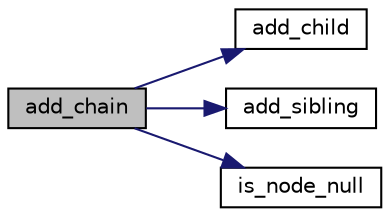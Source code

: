 digraph "add_chain"
{
 // LATEX_PDF_SIZE
  edge [fontname="Helvetica",fontsize="10",labelfontname="Helvetica",labelfontsize="10"];
  node [fontname="Helvetica",fontsize="10",shape=record];
  rankdir="LR";
  Node1 [label="add_chain",height=0.2,width=0.4,color="black", fillcolor="grey75", style="filled", fontcolor="black",tooltip="Adds a chain of nodes to the given parent node. This function will add the first non-NULL node as the..."];
  Node1 -> Node2 [color="midnightblue",fontsize="10",style="solid",fontname="Helvetica"];
  Node2 [label="add_child",height=0.2,width=0.4,color="black", fillcolor="white", style="filled",URL="$d0/d94/lcrs_8c.html#a652ffa0133e7e3433df60997e1fed1cf",tooltip="Adds a child node to the given parent node."];
  Node1 -> Node3 [color="midnightblue",fontsize="10",style="solid",fontname="Helvetica"];
  Node3 [label="add_sibling",height=0.2,width=0.4,color="black", fillcolor="white", style="filled",URL="$d0/d94/lcrs_8c.html#a0046e15921b2b8cb6f557afe7c56b411",tooltip="Adds a sibling node to the given node."];
  Node1 -> Node4 [color="midnightblue",fontsize="10",style="solid",fontname="Helvetica"];
  Node4 [label="is_node_null",height=0.2,width=0.4,color="black", fillcolor="white", style="filled",URL="$d0/d94/lcrs_8c.html#a1cb9fe9f883e601625f76f82adccf439",tooltip="Checks if the given node is NULL."];
}
